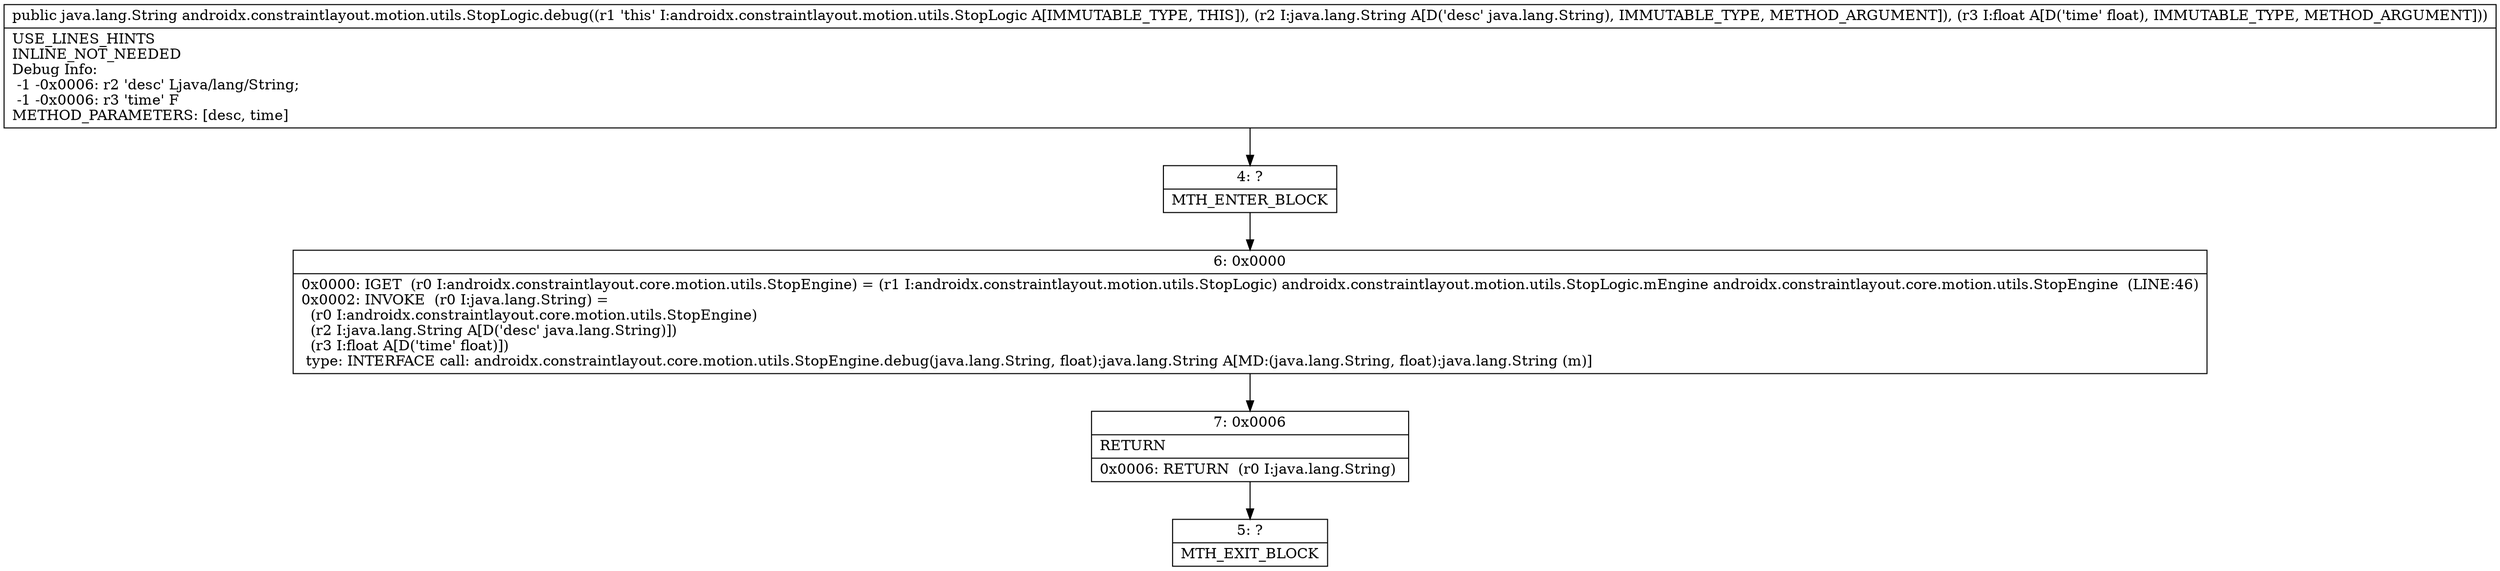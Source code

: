 digraph "CFG forandroidx.constraintlayout.motion.utils.StopLogic.debug(Ljava\/lang\/String;F)Ljava\/lang\/String;" {
Node_4 [shape=record,label="{4\:\ ?|MTH_ENTER_BLOCK\l}"];
Node_6 [shape=record,label="{6\:\ 0x0000|0x0000: IGET  (r0 I:androidx.constraintlayout.core.motion.utils.StopEngine) = (r1 I:androidx.constraintlayout.motion.utils.StopLogic) androidx.constraintlayout.motion.utils.StopLogic.mEngine androidx.constraintlayout.core.motion.utils.StopEngine  (LINE:46)\l0x0002: INVOKE  (r0 I:java.lang.String) = \l  (r0 I:androidx.constraintlayout.core.motion.utils.StopEngine)\l  (r2 I:java.lang.String A[D('desc' java.lang.String)])\l  (r3 I:float A[D('time' float)])\l type: INTERFACE call: androidx.constraintlayout.core.motion.utils.StopEngine.debug(java.lang.String, float):java.lang.String A[MD:(java.lang.String, float):java.lang.String (m)]\l}"];
Node_7 [shape=record,label="{7\:\ 0x0006|RETURN\l|0x0006: RETURN  (r0 I:java.lang.String) \l}"];
Node_5 [shape=record,label="{5\:\ ?|MTH_EXIT_BLOCK\l}"];
MethodNode[shape=record,label="{public java.lang.String androidx.constraintlayout.motion.utils.StopLogic.debug((r1 'this' I:androidx.constraintlayout.motion.utils.StopLogic A[IMMUTABLE_TYPE, THIS]), (r2 I:java.lang.String A[D('desc' java.lang.String), IMMUTABLE_TYPE, METHOD_ARGUMENT]), (r3 I:float A[D('time' float), IMMUTABLE_TYPE, METHOD_ARGUMENT]))  | USE_LINES_HINTS\lINLINE_NOT_NEEDED\lDebug Info:\l  \-1 \-0x0006: r2 'desc' Ljava\/lang\/String;\l  \-1 \-0x0006: r3 'time' F\lMETHOD_PARAMETERS: [desc, time]\l}"];
MethodNode -> Node_4;Node_4 -> Node_6;
Node_6 -> Node_7;
Node_7 -> Node_5;
}

